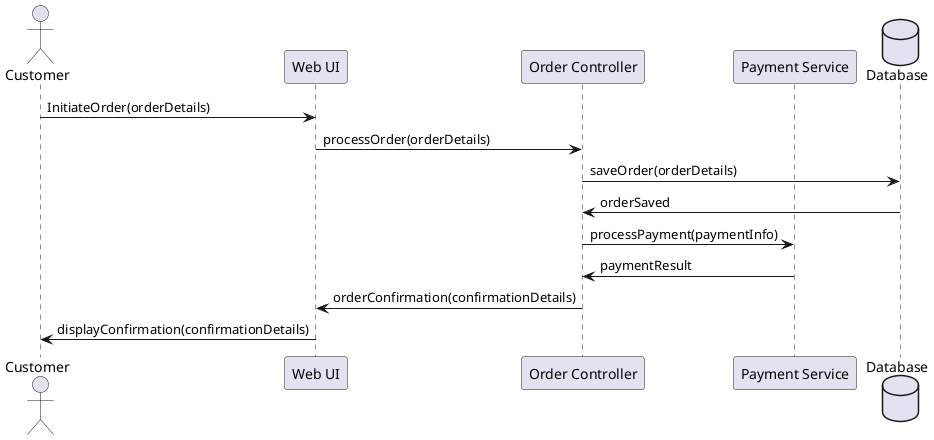 @startuml

actor "Customer" as cs
participant "Web UI" as ui
participant "Order Controller" as controller
participant "Payment Service" as payment
database "Database" as db

cs -> ui: InitiateOrder(orderDetails)
ui -> controller: processOrder(orderDetails)
controller -> db: saveOrder(orderDetails)
controller <- db: orderSaved
controller -> payment: processPayment(paymentInfo)
controller <- payment: paymentResult
ui <- controller: orderConfirmation(confirmationDetails)
cs <- ui: displayConfirmation(confirmationDetails)

@enduml
